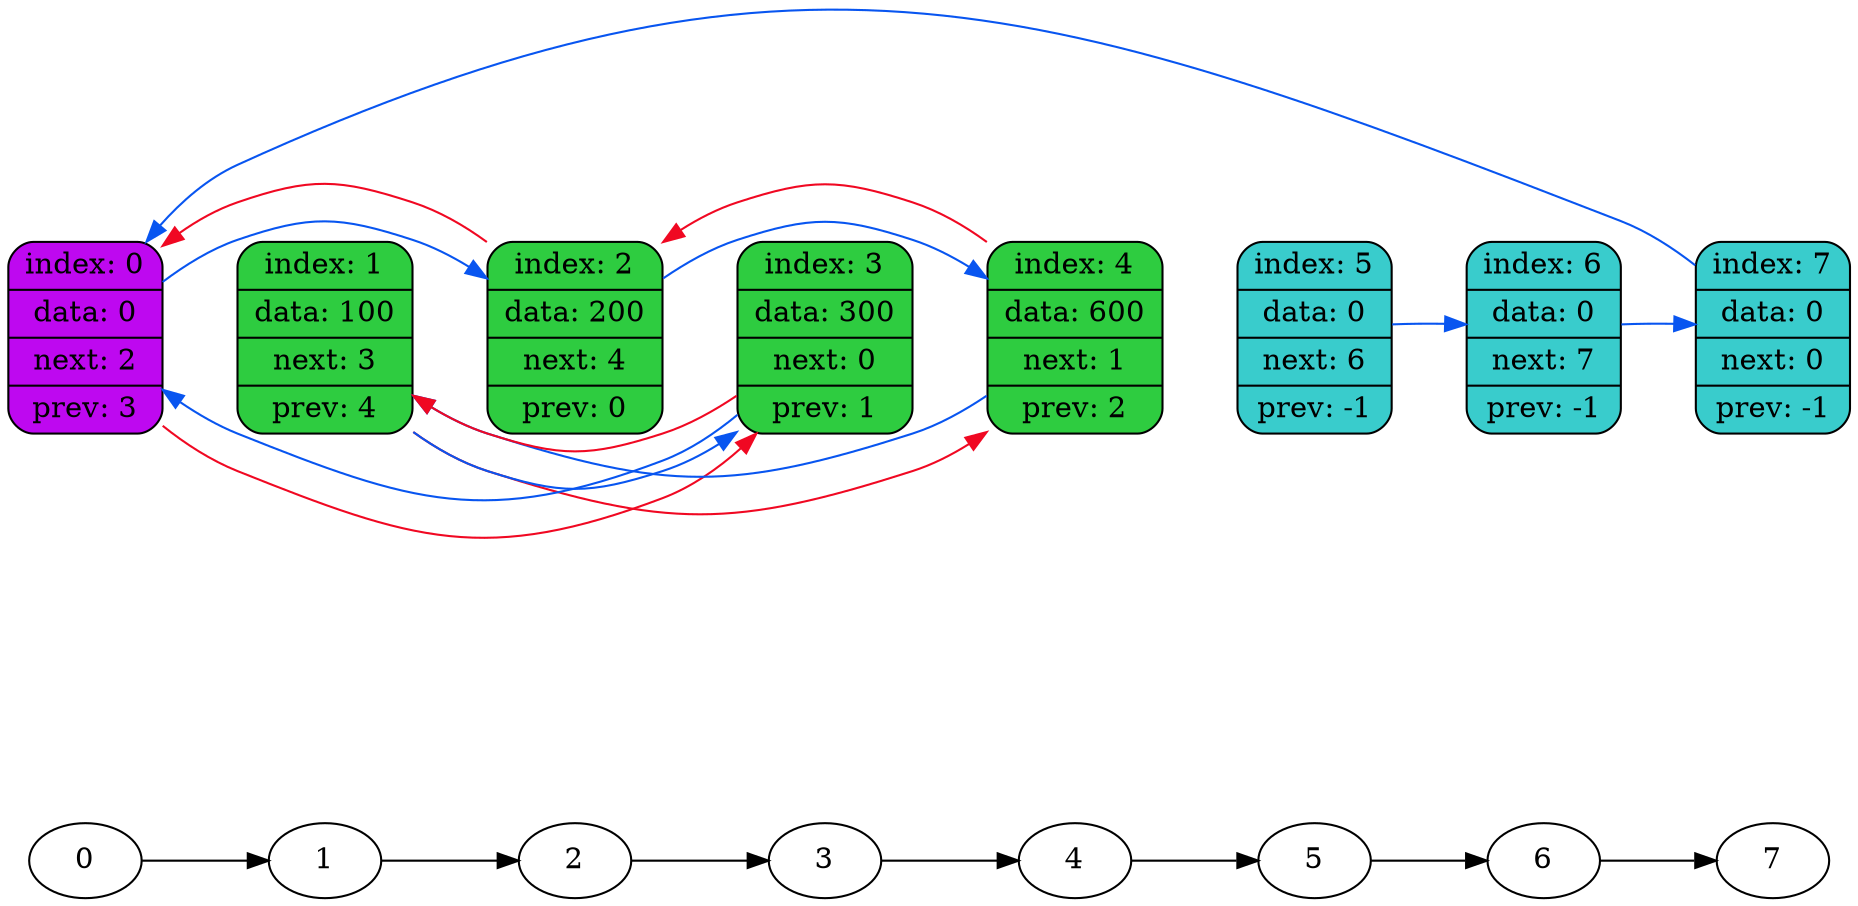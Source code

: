 digraph
{
    rankdir=LR

    "0" -> "1" -> "2" -> "3" -> "4" -> "5" -> "6" -> "7";

    node5[shape=record,style="rounded,filled",fillcolor="#39CCCC",label="index: 5 | data: 0 | next: 6 | prev: -1"];
    node6[shape=record,style="rounded,filled",fillcolor="#39CCCC",label="index: 6 | data: 0 | next: 7 | prev: -1"];
    node7[shape=record,style="rounded,filled",fillcolor="#39CCCC",label="index: 7 | data: 0 | next: 0 | prev: -1"];
    node0[shape=record,style="rounded,filled",fillcolor="#BE08F0",label="index: 0 | data: 0 | next: 2 | prev: 3"];
    node2[shape=record,style="rounded,filled",fillcolor="#2ECC40",label="index: 2 | data: 200 | next: 4 | prev: 0"];
    node4[shape=record,style="rounded,filled",fillcolor="#2ECC40",label="index: 4 | data: 600 | next: 1 | prev: 2"];
    node1[shape=record,style="rounded,filled",fillcolor="#2ECC40",label="index: 1 | data: 100 | next: 3 | prev: 4"];
    node3[shape=record,style="rounded,filled",fillcolor="#2ECC40",label="index: 3 | data: 300 | next: 0 | prev: 1"];

    node0 -> node1[color="none",penwidth=100000000]
    {rank = same; "0"; node0}
    node1 -> node2[color="none",penwidth=100000000]
    {rank = same; "1"; node1}
    node2 -> node3[color="none",penwidth=100000000]
    {rank = same; "2"; node2}
    node3 -> node4[color="none",penwidth=100000000]
    {rank = same; "3"; node3}
    node4 -> node5[color="none",penwidth=100000000]
    {rank = same; "4"; node4}
    node5 -> node6[color="none",penwidth=100000000]
    {rank = same; "5"; node5}
    node6 -> node7[color="none",penwidth=100000000]
    {rank = same; "6"; node6}
    {rank = same; "7"; node7}

    node0 -> node2[color="#0855F0",constraint=false]
    node2 -> node0[color="#F00822",constraint=false]
    node2 -> node4[color="#0855F0",constraint=false]
    node4 -> node2[color="#F00822",constraint=false]
    node4 -> node1[color="#0855F0",constraint=false]
    node1 -> node4[color="#F00822",constraint=false]
    node1 -> node3[color="#0855F0",constraint=false]
    node3 -> node1[color="#F00822",constraint=false]
    node3 -> node0[color="#0855F0",constraint=false]

    node0 -> node3[color="#F00822",constraint=false]
    node5 -> node6[color="#0855F0",constraint=false]
    node6 -> node7[color="#0855F0",constraint=false]
    node7 -> node0[color="#0855F0",constraint=false]
}